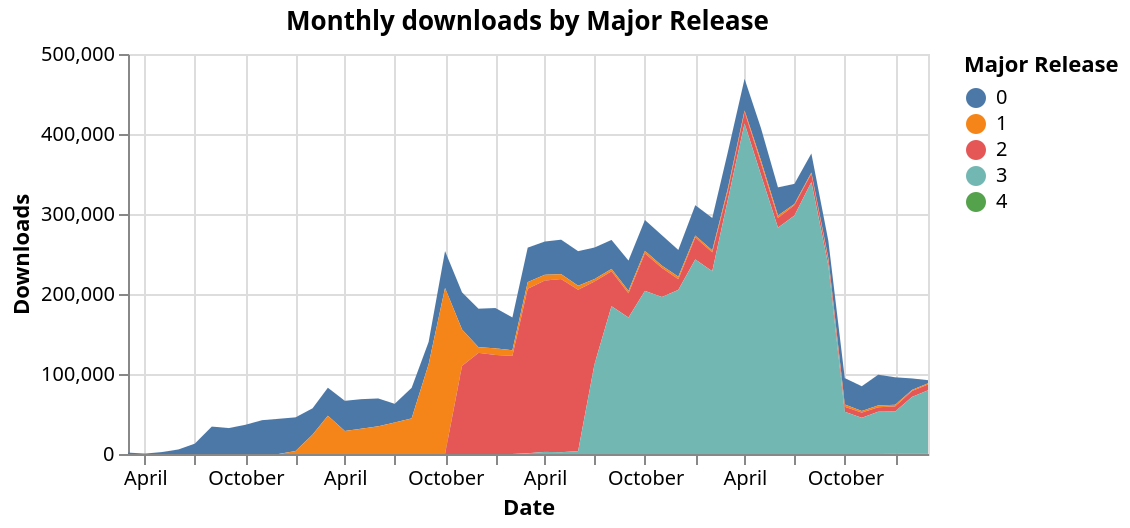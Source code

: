 {"config": {"view": {"continuousWidth": 400, "continuousHeight": 300}}, "data": {"name": "data-480df929f3d7b71f214535234a3fde23"}, "mark": "area", "encoding": {"color": {"field": "major_release", "title": "Major Release", "type": "nominal"}, "tooltip": [{"field": "month", "format": "%Y-%m", "title": "Date", "type": "temporal"}, {"field": "num_downloads", "format": ",.0f", "title": "Num Downloads", "type": "quantitative"}, {"field": "major_release", "title": "Major release", "type": "nominal"}], "x": {"field": "month", "title": "Date", "type": "temporal"}, "y": {"field": "num_downloads", "title": "Downloads", "type": "quantitative"}}, "height": 200, "title": "Monthly downloads by Major Release", "$schema": "https://vega.github.io/schema/vega-lite/v4.17.0.json", "datasets": {"data-480df929f3d7b71f214535234a3fde23": [{"month": "2024-03-01T00:00:00", "major_release": "0", "num_downloads": 3883.0}, {"month": "2024-03-01T00:00:00", "major_release": "1", "num_downloads": 1498.0}, {"month": "2024-03-01T00:00:00", "major_release": "2", "num_downloads": 7263.0}, {"month": "2024-03-01T00:00:00", "major_release": "3", "num_downloads": 79279.0}, {"month": "2024-03-01T00:00:00", "major_release": "4", "num_downloads": 331.0}, {"month": "2024-02-01T00:00:00", "major_release": "0", "num_downloads": 14276.0}, {"month": "2024-02-01T00:00:00", "major_release": "1", "num_downloads": 1328.0}, {"month": "2024-02-01T00:00:00", "major_release": "2", "num_downloads": 7433.0}, {"month": "2024-02-01T00:00:00", "major_release": "3", "num_downloads": 71208.0}, {"month": "2024-02-01T00:00:00", "major_release": "4", "num_downloads": 207.0}, {"month": "2024-01-01T00:00:00", "major_release": "0", "num_downloads": 34373.0}, {"month": "2024-01-01T00:00:00", "major_release": "1", "num_downloads": 1986.0}, {"month": "2024-01-01T00:00:00", "major_release": "2", "num_downloads": 6404.0}, {"month": "2024-01-01T00:00:00", "major_release": "3", "num_downloads": 52766.0}, {"month": "2024-01-01T00:00:00", "major_release": "4", "num_downloads": 358.0}, {"month": "2023-12-01T00:00:00", "major_release": "0", "num_downloads": 38390.0}, {"month": "2023-12-01T00:00:00", "major_release": "1", "num_downloads": 2318.0}, {"month": "2023-12-01T00:00:00", "major_release": "2", "num_downloads": 5563.0}, {"month": "2023-12-01T00:00:00", "major_release": "3", "num_downloads": 52850.0}, {"month": "2023-11-01T00:00:00", "major_release": "0", "num_downloads": 30951.0}, {"month": "2023-11-01T00:00:00", "major_release": "1", "num_downloads": 1998.0}, {"month": "2023-11-01T00:00:00", "major_release": "2", "num_downloads": 6506.0}, {"month": "2023-11-01T00:00:00", "major_release": "3", "num_downloads": 45249.0}, {"month": "2023-10-01T00:00:00", "major_release": "0", "num_downloads": 32963.0}, {"month": "2023-10-01T00:00:00", "major_release": "1", "num_downloads": 2894.0}, {"month": "2023-10-01T00:00:00", "major_release": "2", "num_downloads": 6259.0}, {"month": "2023-10-01T00:00:00", "major_release": "3", "num_downloads": 52752.0}, {"month": "2023-09-01T00:00:00", "major_release": "0", "num_downloads": 21866.0}, {"month": "2023-09-01T00:00:00", "major_release": "2", "num_downloads": 6825.0}, {"month": "2023-09-01T00:00:00", "major_release": "3", "num_downloads": 235850.0}, {"month": "2023-09-01T00:00:00", "major_release": "1", "num_downloads": 1973.0}, {"month": "2023-08-01T00:00:00", "major_release": "0", "num_downloads": 23848.0}, {"month": "2023-08-01T00:00:00", "major_release": "1", "num_downloads": 1352.0}, {"month": "2023-08-01T00:00:00", "major_release": "2", "num_downloads": 10562.0}, {"month": "2023-08-01T00:00:00", "major_release": "3", "num_downloads": 339919.0}, {"month": "2023-07-01T00:00:00", "major_release": "0", "num_downloads": 25211.0}, {"month": "2023-07-01T00:00:00", "major_release": "1", "num_downloads": 1437.0}, {"month": "2023-07-01T00:00:00", "major_release": "2", "num_downloads": 13017.0}, {"month": "2023-07-01T00:00:00", "major_release": "3", "num_downloads": 298044.0}, {"month": "2023-06-01T00:00:00", "major_release": "0", "num_downloads": 35243.0}, {"month": "2023-06-01T00:00:00", "major_release": "1", "num_downloads": 3021.0}, {"month": "2023-06-01T00:00:00", "major_release": "2", "num_downloads": 12129.0}, {"month": "2023-06-01T00:00:00", "major_release": "3", "num_downloads": 282912.0}, {"month": "2023-05-01T00:00:00", "major_release": "0", "num_downloads": 40467.0}, {"month": "2023-05-01T00:00:00", "major_release": "1", "num_downloads": 3348.0}, {"month": "2023-05-01T00:00:00", "major_release": "2", "num_downloads": 14760.0}, {"month": "2023-05-01T00:00:00", "major_release": "3", "num_downloads": 348684.0}, {"month": "2023-04-01T00:00:00", "major_release": "0", "num_downloads": 39670.0}, {"month": "2023-04-01T00:00:00", "major_release": "2", "num_downloads": 14353.0}, {"month": "2023-04-01T00:00:00", "major_release": "3", "num_downloads": 413184.0}, {"month": "2023-04-01T00:00:00", "major_release": "1", "num_downloads": 1832.0}, {"month": "2023-03-01T00:00:00", "major_release": "0", "num_downloads": 45512.0}, {"month": "2023-03-01T00:00:00", "major_release": "1", "num_downloads": 3043.0}, {"month": "2023-03-01T00:00:00", "major_release": "2", "num_downloads": 11346.0}, {"month": "2023-03-01T00:00:00", "major_release": "3", "num_downloads": 316265.0}, {"month": "2023-02-01T00:00:00", "major_release": "0", "num_downloads": 40546.0}, {"month": "2023-02-01T00:00:00", "major_release": "1", "num_downloads": 2456.0}, {"month": "2023-02-01T00:00:00", "major_release": "2", "num_downloads": 23636.0}, {"month": "2023-02-01T00:00:00", "major_release": "3", "num_downloads": 228409.0}, {"month": "2023-01-01T00:00:00", "major_release": "0", "num_downloads": 37934.0}, {"month": "2023-01-01T00:00:00", "major_release": "1", "num_downloads": 2354.0}, {"month": "2023-01-01T00:00:00", "major_release": "2", "num_downloads": 27524.0}, {"month": "2023-01-01T00:00:00", "major_release": "3", "num_downloads": 243201.0}, {"month": "2022-12-01T00:00:00", "major_release": "0", "num_downloads": 33425.0}, {"month": "2022-12-01T00:00:00", "major_release": "1", "num_downloads": 3110.0}, {"month": "2022-12-01T00:00:00", "major_release": "2", "num_downloads": 13371.0}, {"month": "2022-12-01T00:00:00", "major_release": "3", "num_downloads": 205161.0}, {"month": "2022-11-01T00:00:00", "major_release": "0", "num_downloads": 38086.0}, {"month": "2022-11-01T00:00:00", "major_release": "1", "num_downloads": 2784.0}, {"month": "2022-11-01T00:00:00", "major_release": "2", "num_downloads": 36358.0}, {"month": "2022-11-01T00:00:00", "major_release": "3", "num_downloads": 196258.0}, {"month": "2022-10-01T00:00:00", "major_release": "0", "num_downloads": 38622.0}, {"month": "2022-10-01T00:00:00", "major_release": "1", "num_downloads": 3149.0}, {"month": "2022-10-01T00:00:00", "major_release": "2", "num_downloads": 46867.0}, {"month": "2022-10-01T00:00:00", "major_release": "3", "num_downloads": 203867.0}, {"month": "2022-09-01T00:00:00", "major_release": "0", "num_downloads": 37898.0}, {"month": "2022-09-01T00:00:00", "major_release": "1", "num_downloads": 3003.0}, {"month": "2022-09-01T00:00:00", "major_release": "2", "num_downloads": 30328.0}, {"month": "2022-09-01T00:00:00", "major_release": "3", "num_downloads": 170576.0}, {"month": "2022-08-01T00:00:00", "major_release": "0", "num_downloads": 36234.0}, {"month": "2022-08-01T00:00:00", "major_release": "1", "num_downloads": 2915.0}, {"month": "2022-08-01T00:00:00", "major_release": "2", "num_downloads": 43731.0}, {"month": "2022-08-01T00:00:00", "major_release": "3", "num_downloads": 184717.0}, {"month": "2022-07-01T00:00:00", "major_release": "0", "num_downloads": 39489.0}, {"month": "2022-07-01T00:00:00", "major_release": "1", "num_downloads": 3019.0}, {"month": "2022-07-01T00:00:00", "major_release": "2", "num_downloads": 103193.0}, {"month": "2022-07-01T00:00:00", "major_release": "3", "num_downloads": 112448.0}, {"month": "2022-06-01T00:00:00", "major_release": "0", "num_downloads": 43227.0}, {"month": "2022-06-01T00:00:00", "major_release": "1", "num_downloads": 4996.0}, {"month": "2022-06-01T00:00:00", "major_release": "2", "num_downloads": 201770.0}, {"month": "2022-06-01T00:00:00", "major_release": "3", "num_downloads": 3559.0}, {"month": "2022-05-01T00:00:00", "major_release": "0", "num_downloads": 43098.0}, {"month": "2022-05-01T00:00:00", "major_release": "1", "num_downloads": 6145.0}, {"month": "2022-05-01T00:00:00", "major_release": "2", "num_downloads": 216397.0}, {"month": "2022-05-01T00:00:00", "major_release": "3", "num_downloads": 2272.0}, {"month": "2022-04-01T00:00:00", "major_release": "0", "num_downloads": 41542.0}, {"month": "2022-04-01T00:00:00", "major_release": "1", "num_downloads": 7194.0}, {"month": "2022-04-01T00:00:00", "major_release": "2", "num_downloads": 214207.0}, {"month": "2022-04-01T00:00:00", "major_release": "3", "num_downloads": 2633.0}, {"month": "2022-03-01T00:00:00", "major_release": "0", "num_downloads": 43098.0}, {"month": "2022-03-01T00:00:00", "major_release": "1", "num_downloads": 8268.0}, {"month": "2022-03-01T00:00:00", "major_release": "2", "num_downloads": 205676.0}, {"month": "2022-03-01T00:00:00", "major_release": "3", "num_downloads": 931.0}, {"month": "2022-02-01T00:00:00", "major_release": "0", "num_downloads": 41028.0}, {"month": "2022-02-01T00:00:00", "major_release": "1", "num_downloads": 6961.0}, {"month": "2022-02-01T00:00:00", "major_release": "2", "num_downloads": 122689.0}, {"month": "2022-01-01T00:00:00", "major_release": "0", "num_downloads": 50397.0}, {"month": "2022-01-01T00:00:00", "major_release": "1", "num_downloads": 8309.0}, {"month": "2022-01-01T00:00:00", "major_release": "2", "num_downloads": 123767.0}, {"month": "2021-12-01T00:00:00", "major_release": "0", "num_downloads": 48110.0}, {"month": "2021-12-01T00:00:00", "major_release": "1", "num_downloads": 7133.0}, {"month": "2021-12-01T00:00:00", "major_release": "2", "num_downloads": 126401.0}, {"month": "2021-11-01T00:00:00", "major_release": "0", "num_downloads": 46457.0}, {"month": "2021-11-01T00:00:00", "major_release": "1", "num_downloads": 45486.0}, {"month": "2021-11-01T00:00:00", "major_release": "2", "num_downloads": 110128.0}, {"month": "2021-10-01T00:00:00", "major_release": "1", "num_downloads": 207556.0}, {"month": "2021-10-01T00:00:00", "major_release": "0", "num_downloads": 46091.0}, {"month": "2021-09-01T00:00:00", "major_release": "0", "num_downloads": 27861.0}, {"month": "2021-09-01T00:00:00", "major_release": "1", "num_downloads": 112215.0}, {"month": "2021-08-01T00:00:00", "major_release": "0", "num_downloads": 38237.0}, {"month": "2021-08-01T00:00:00", "major_release": "1", "num_downloads": 44516.0}, {"month": "2021-07-01T00:00:00", "major_release": "0", "num_downloads": 23346.0}, {"month": "2021-07-01T00:00:00", "major_release": "1", "num_downloads": 39386.0}, {"month": "2021-06-01T00:00:00", "major_release": "0", "num_downloads": 34807.0}, {"month": "2021-06-01T00:00:00", "major_release": "1", "num_downloads": 34642.0}, {"month": "2021-05-01T00:00:00", "major_release": "0", "num_downloads": 36923.0}, {"month": "2021-05-01T00:00:00", "major_release": "1", "num_downloads": 31632.0}, {"month": "2021-04-01T00:00:00", "major_release": "0", "num_downloads": 37719.0}, {"month": "2021-04-01T00:00:00", "major_release": "1", "num_downloads": 28759.0}, {"month": "2021-03-01T00:00:00", "major_release": "0", "num_downloads": 35029.0}, {"month": "2021-03-01T00:00:00", "major_release": "1", "num_downloads": 47808.0}, {"month": "2021-02-01T00:00:00", "major_release": "0", "num_downloads": 32970.0}, {"month": "2021-02-01T00:00:00", "major_release": "1", "num_downloads": 24140.0}, {"month": "2021-01-01T00:00:00", "major_release": "0", "num_downloads": 42054.0}, {"month": "2021-01-01T00:00:00", "major_release": "1", "num_downloads": 3775.0}, {"month": "2020-12-01T00:00:00", "major_release": "0", "num_downloads": 44004.0}, {"month": "2020-11-01T00:00:00", "major_release": "0", "num_downloads": 42302.0}, {"month": "2020-10-01T00:00:00", "major_release": "0", "num_downloads": 36470.0}, {"month": "2020-09-01T00:00:00", "major_release": "0", "num_downloads": 32410.0}, {"month": "2020-08-01T00:00:00", "major_release": "0", "num_downloads": 34286.0}, {"month": "2020-07-01T00:00:00", "major_release": "0", "num_downloads": 12977.0}, {"month": "2020-06-01T00:00:00", "major_release": "0", "num_downloads": 5683.0}, {"month": "2020-05-01T00:00:00", "major_release": "0", "num_downloads": 2360.0}, {"month": "2020-04-01T00:00:00", "major_release": "0", "num_downloads": 533.0}, {"month": "2020-03-01T00:00:00", "major_release": "0", "num_downloads": 1763.0}]}}
